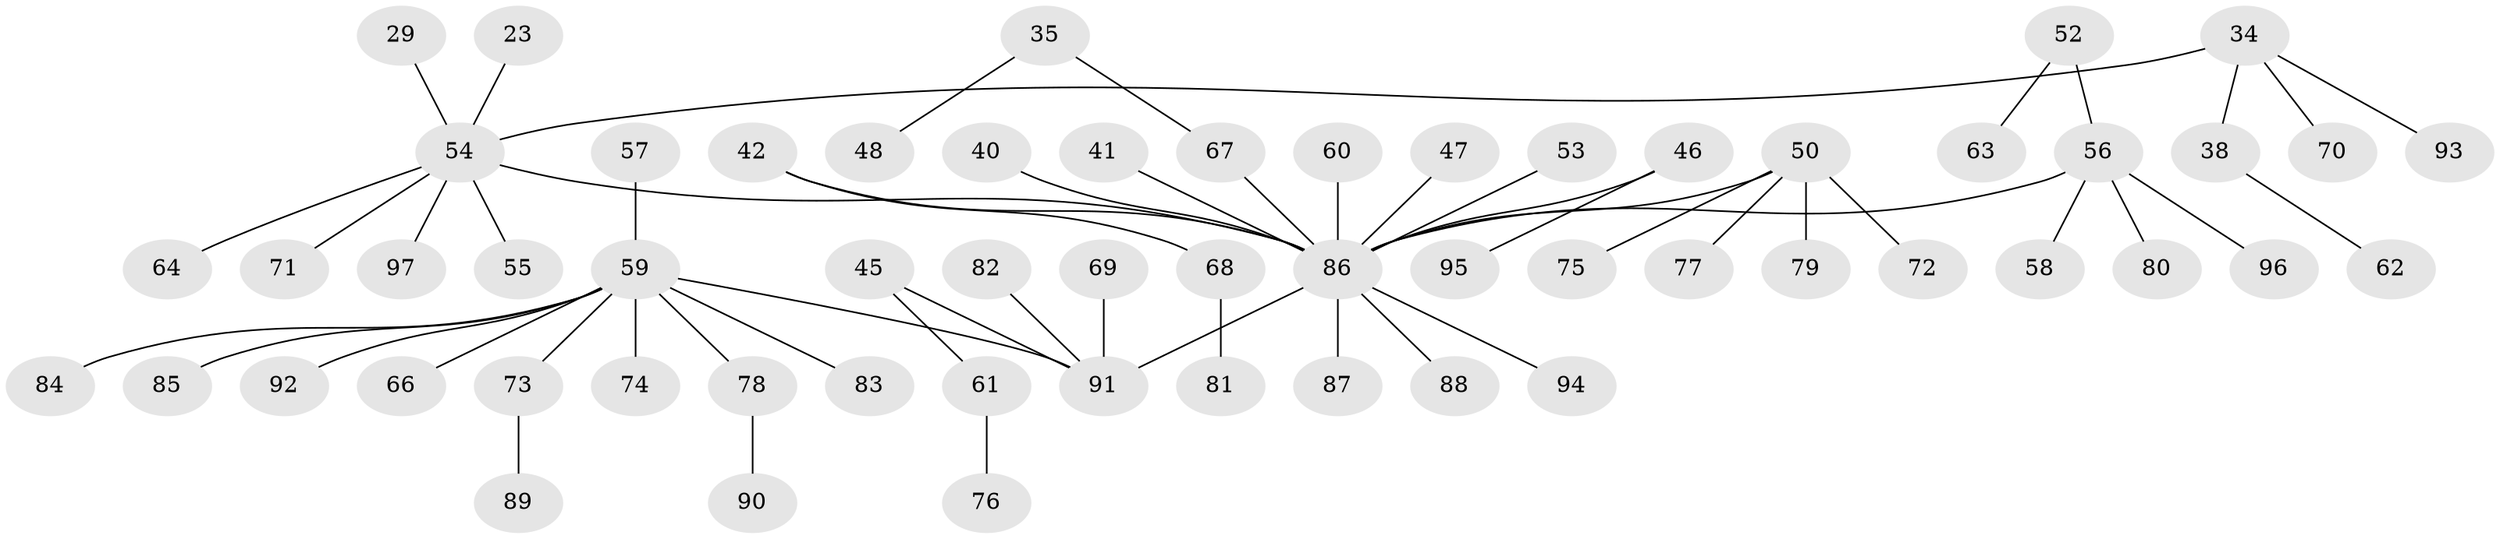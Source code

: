 // original degree distribution, {4: 0.08247422680412371, 5: 0.061855670103092786, 2: 0.23711340206185566, 3: 0.09278350515463918, 1: 0.5154639175257731, 7: 0.010309278350515464}
// Generated by graph-tools (version 1.1) at 2025/57/03/04/25 21:57:03]
// undirected, 58 vertices, 57 edges
graph export_dot {
graph [start="1"]
  node [color=gray90,style=filled];
  23;
  29;
  34 [super="+25"];
  35;
  38;
  40;
  41;
  42;
  45;
  46;
  47;
  48;
  50 [super="+43"];
  52;
  53;
  54 [super="+31+20"];
  55;
  56 [super="+39+11"];
  57;
  58;
  59 [super="+51+37+49"];
  60;
  61;
  62;
  63;
  64;
  66;
  67 [super="+32"];
  68;
  69;
  70;
  71;
  72;
  73;
  74;
  75;
  76;
  77;
  78;
  79;
  80;
  81;
  82;
  83;
  84;
  85;
  86 [super="+9+65+19"];
  87;
  88;
  89;
  90;
  91 [super="+13+44"];
  92;
  93;
  94;
  95;
  96;
  97;
  23 -- 54;
  29 -- 54;
  34 -- 70;
  34 -- 38;
  34 -- 93;
  34 -- 54;
  35 -- 48;
  35 -- 67;
  38 -- 62;
  40 -- 86;
  41 -- 86;
  42 -- 68;
  42 -- 86;
  45 -- 61;
  45 -- 91;
  46 -- 95;
  46 -- 86;
  47 -- 86;
  50 -- 72;
  50 -- 86;
  50 -- 75;
  50 -- 77;
  50 -- 79;
  52 -- 63;
  52 -- 56;
  53 -- 86;
  54 -- 64;
  54 -- 97;
  54 -- 55;
  54 -- 86;
  54 -- 71;
  56 -- 58;
  56 -- 96;
  56 -- 80;
  56 -- 86;
  57 -- 59;
  59 -- 66;
  59 -- 74;
  59 -- 84;
  59 -- 85;
  59 -- 73;
  59 -- 91;
  59 -- 78;
  59 -- 83;
  59 -- 92;
  60 -- 86;
  61 -- 76;
  67 -- 86;
  68 -- 81;
  69 -- 91;
  73 -- 89;
  78 -- 90;
  82 -- 91;
  86 -- 87;
  86 -- 88;
  86 -- 91;
  86 -- 94;
}
